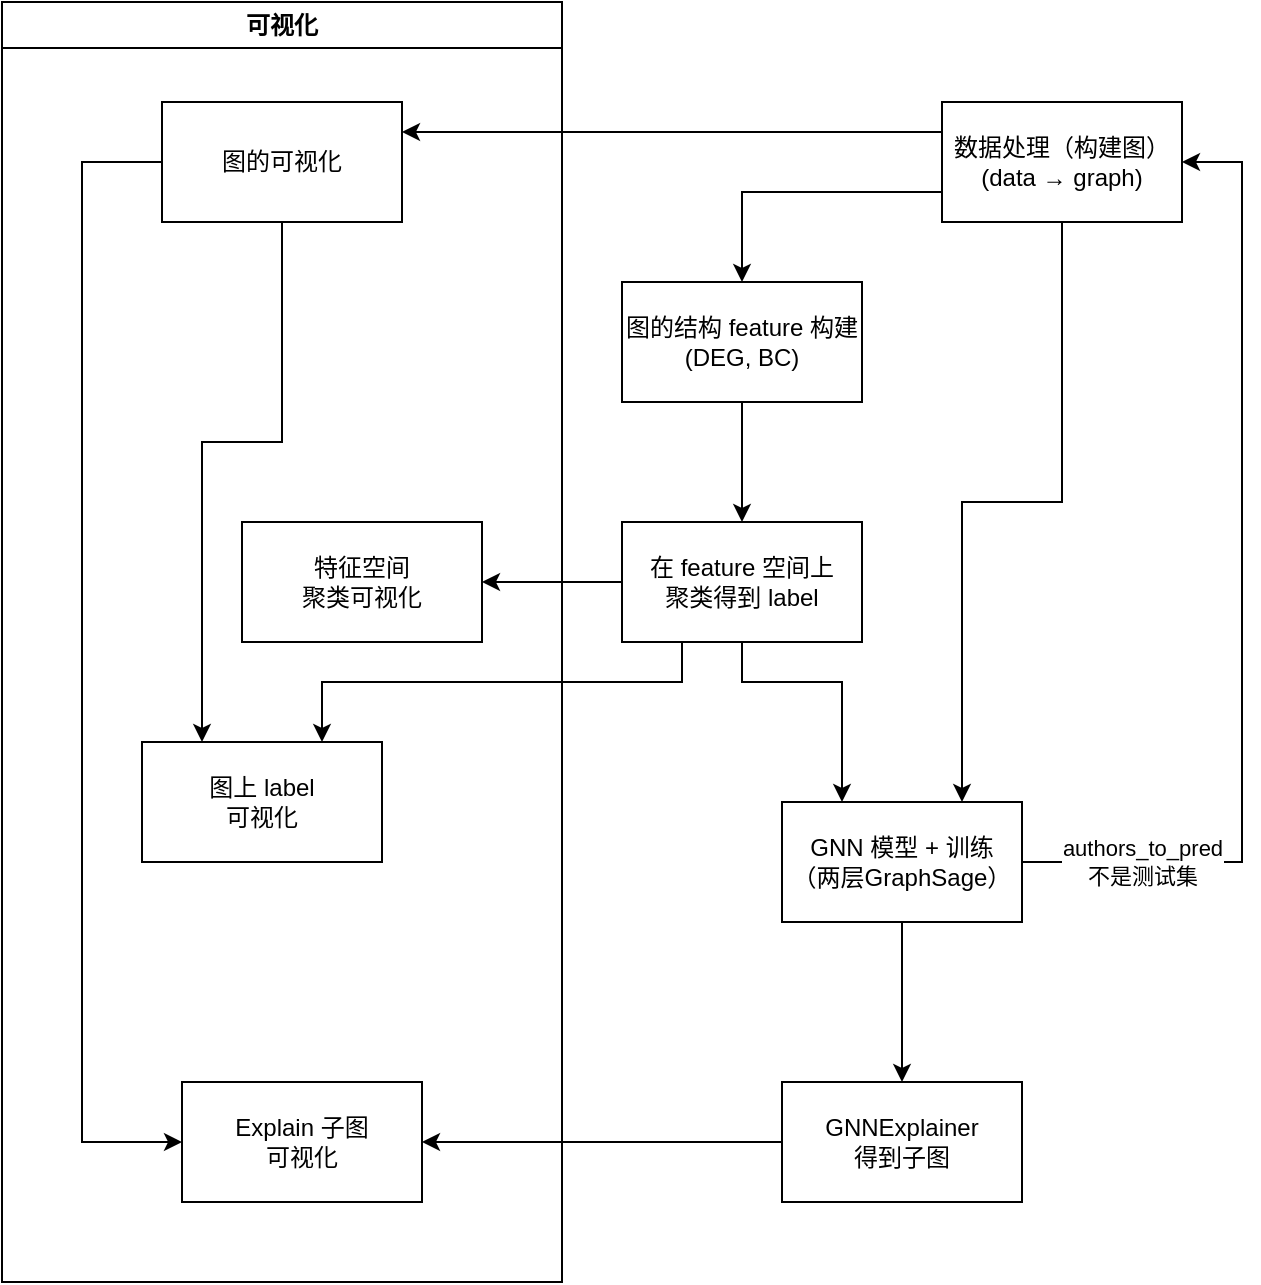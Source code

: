 <mxfile>
    <diagram id="JqnhysbLDMa1ewz5sCEe" name="第 1 页">
        <mxGraphModel dx="833" dy="562" grid="1" gridSize="10" guides="1" tooltips="1" connect="1" arrows="1" fold="1" page="1" pageScale="1" pageWidth="827" pageHeight="1169" math="0" shadow="0">
            <root>
                <mxCell id="0"/>
                <mxCell id="1" parent="0"/>
                <mxCell id="12" style="edgeStyle=none;html=1;exitX=0.5;exitY=1;exitDx=0;exitDy=0;entryX=0.75;entryY=0;entryDx=0;entryDy=0;rounded=0;" parent="1" source="4" target="6" edge="1">
                    <mxGeometry relative="1" as="geometry">
                        <mxPoint x="539.824" y="470" as="targetPoint"/>
                        <Array as="points">
                            <mxPoint x="620" y="320"/>
                            <mxPoint x="570" y="320"/>
                        </Array>
                    </mxGeometry>
                </mxCell>
                <mxCell id="17" style="edgeStyle=none;rounded=0;html=1;exitX=0;exitY=0.75;exitDx=0;exitDy=0;entryX=0.5;entryY=0;entryDx=0;entryDy=0;" parent="1" source="4" target="15" edge="1">
                    <mxGeometry relative="1" as="geometry">
                        <Array as="points">
                            <mxPoint x="460" y="165"/>
                        </Array>
                    </mxGeometry>
                </mxCell>
                <mxCell id="19" style="edgeStyle=none;rounded=0;html=1;exitX=0;exitY=0.25;exitDx=0;exitDy=0;entryX=1;entryY=0.25;entryDx=0;entryDy=0;" parent="1" source="4" target="18" edge="1">
                    <mxGeometry relative="1" as="geometry">
                        <mxPoint x="400" y="120" as="targetPoint"/>
                    </mxGeometry>
                </mxCell>
                <mxCell id="4" value="数据处理（构建图）&lt;br&gt;(data → graph)" style="rounded=0;whiteSpace=wrap;html=1;" parent="1" vertex="1">
                    <mxGeometry x="560" y="120" width="120" height="60" as="geometry"/>
                </mxCell>
                <mxCell id="11" style="edgeStyle=none;html=1;exitX=0.5;exitY=1;exitDx=0;exitDy=0;entryX=0.25;entryY=0;entryDx=0;entryDy=0;rounded=0;" parent="1" source="5" target="6" edge="1">
                    <mxGeometry relative="1" as="geometry">
                        <Array as="points">
                            <mxPoint x="460" y="410"/>
                            <mxPoint x="510" y="410"/>
                        </Array>
                    </mxGeometry>
                </mxCell>
                <mxCell id="20" style="edgeStyle=none;rounded=0;html=1;exitX=0;exitY=0.5;exitDx=0;exitDy=0;entryX=1;entryY=0.5;entryDx=0;entryDy=0;" parent="1" source="5" target="22" edge="1">
                    <mxGeometry relative="1" as="geometry">
                        <mxPoint x="340" y="320" as="targetPoint"/>
                    </mxGeometry>
                </mxCell>
                <mxCell id="24" style="edgeStyle=none;rounded=0;html=1;exitX=0.25;exitY=1;exitDx=0;exitDy=0;entryX=0.75;entryY=0;entryDx=0;entryDy=0;" parent="1" source="5" target="25" edge="1">
                    <mxGeometry relative="1" as="geometry">
                        <mxPoint x="150" y="450" as="targetPoint"/>
                        <Array as="points">
                            <mxPoint x="430" y="410"/>
                            <mxPoint x="250" y="410"/>
                        </Array>
                    </mxGeometry>
                </mxCell>
                <mxCell id="5" value="在 feature 空间上&lt;br&gt;聚类得到 label" style="rounded=0;whiteSpace=wrap;html=1;" parent="1" vertex="1">
                    <mxGeometry x="400" y="330" width="120" height="60" as="geometry"/>
                </mxCell>
                <mxCell id="14" style="edgeStyle=none;rounded=0;html=1;exitX=0.5;exitY=1;exitDx=0;exitDy=0;entryX=0.5;entryY=0;entryDx=0;entryDy=0;" parent="1" source="6" target="13" edge="1">
                    <mxGeometry relative="1" as="geometry"/>
                </mxCell>
                <mxCell id="6" value="GNN 模型 + 训练&lt;br&gt;（两层GraphSage）" style="rounded=0;whiteSpace=wrap;html=1;" parent="1" vertex="1">
                    <mxGeometry x="480" y="470" width="120" height="60" as="geometry"/>
                </mxCell>
                <mxCell id="7" value="" style="endArrow=classic;html=1;exitX=1;exitY=0.5;exitDx=0;exitDy=0;entryX=1;entryY=0.5;entryDx=0;entryDy=0;rounded=0;" parent="1" source="6" target="4" edge="1">
                    <mxGeometry relative="1" as="geometry">
                        <mxPoint x="620" y="499.5" as="sourcePoint"/>
                        <mxPoint x="720" y="499.5" as="targetPoint"/>
                        <Array as="points">
                            <mxPoint x="710" y="500"/>
                            <mxPoint x="710" y="150"/>
                        </Array>
                    </mxGeometry>
                </mxCell>
                <mxCell id="8" value="authors_to_pred&lt;br&gt;不是测试集" style="edgeLabel;resizable=0;align=center;verticalAlign=middle;labelBorderColor=none;spacing=2;html=1;" parent="7" connectable="0" vertex="1">
                    <mxGeometry relative="1" as="geometry">
                        <mxPoint x="-50" y="135" as="offset"/>
                    </mxGeometry>
                </mxCell>
                <mxCell id="27" style="edgeStyle=none;rounded=0;html=1;exitX=0;exitY=0.5;exitDx=0;exitDy=0;entryX=1;entryY=0.5;entryDx=0;entryDy=0;" parent="1" source="13" target="26" edge="1">
                    <mxGeometry relative="1" as="geometry"/>
                </mxCell>
                <mxCell id="13" value="GNNExplainer&lt;br&gt;得到子图" style="rounded=0;whiteSpace=wrap;html=1;" parent="1" vertex="1">
                    <mxGeometry x="480" y="610" width="120" height="60" as="geometry"/>
                </mxCell>
                <mxCell id="16" style="edgeStyle=none;rounded=0;html=1;exitX=0.5;exitY=1;exitDx=0;exitDy=0;entryX=0.5;entryY=0;entryDx=0;entryDy=0;" parent="1" source="15" target="5" edge="1">
                    <mxGeometry relative="1" as="geometry"/>
                </mxCell>
                <mxCell id="15" value="图的结构 feature 构建&lt;br&gt;(DEG, BC)" style="rounded=0;whiteSpace=wrap;html=1;" parent="1" vertex="1">
                    <mxGeometry x="400" y="210" width="120" height="60" as="geometry"/>
                </mxCell>
                <mxCell id="30" value="可视化" style="swimlane;whiteSpace=wrap;html=1;" parent="1" vertex="1">
                    <mxGeometry x="90" y="70" width="280" height="640" as="geometry">
                        <mxRectangle x="90" y="70" width="140" height="30" as="alternateBounds"/>
                    </mxGeometry>
                </mxCell>
                <mxCell id="18" value="图的可视化" style="rounded=0;whiteSpace=wrap;html=1;" parent="30" vertex="1">
                    <mxGeometry x="80" y="50" width="120" height="60" as="geometry"/>
                </mxCell>
                <mxCell id="22" value="特征空间&lt;br&gt;聚类可视化" style="rounded=0;whiteSpace=wrap;html=1;" parent="30" vertex="1">
                    <mxGeometry x="120" y="260" width="120" height="60" as="geometry"/>
                </mxCell>
                <mxCell id="25" value="图上 label&lt;br&gt;可视化" style="rounded=0;whiteSpace=wrap;html=1;" parent="30" vertex="1">
                    <mxGeometry x="70" y="370" width="120" height="60" as="geometry"/>
                </mxCell>
                <mxCell id="23" style="edgeStyle=none;rounded=0;html=1;exitX=0.5;exitY=1;exitDx=0;exitDy=0;entryX=0.25;entryY=0;entryDx=0;entryDy=0;" parent="30" source="18" target="25" edge="1">
                    <mxGeometry relative="1" as="geometry">
                        <mxPoint x="20" y="360" as="targetPoint"/>
                        <Array as="points">
                            <mxPoint x="140" y="220"/>
                            <mxPoint x="100" y="220"/>
                        </Array>
                    </mxGeometry>
                </mxCell>
                <mxCell id="26" value="Explain 子图&lt;br&gt;可视化" style="rounded=0;whiteSpace=wrap;html=1;" parent="30" vertex="1">
                    <mxGeometry x="90" y="540" width="120" height="60" as="geometry"/>
                </mxCell>
                <mxCell id="28" style="edgeStyle=none;rounded=0;html=1;exitX=0;exitY=0.5;exitDx=0;exitDy=0;entryX=0;entryY=0.5;entryDx=0;entryDy=0;" parent="30" source="18" target="26" edge="1">
                    <mxGeometry relative="1" as="geometry">
                        <Array as="points">
                            <mxPoint x="40" y="80"/>
                            <mxPoint x="40" y="570"/>
                        </Array>
                    </mxGeometry>
                </mxCell>
            </root>
        </mxGraphModel>
    </diagram>
</mxfile>